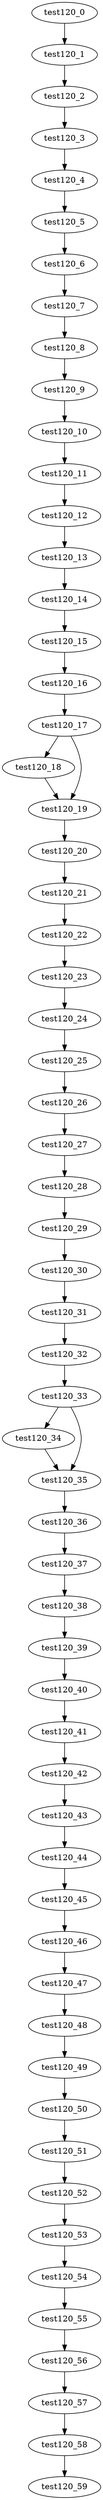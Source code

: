 digraph G {
test120_0->test120_1;
test120_1->test120_2;
test120_2->test120_3;
test120_3->test120_4;
test120_4->test120_5;
test120_5->test120_6;
test120_6->test120_7;
test120_7->test120_8;
test120_8->test120_9;
test120_9->test120_10;
test120_10->test120_11;
test120_11->test120_12;
test120_12->test120_13;
test120_13->test120_14;
test120_14->test120_15;
test120_15->test120_16;
test120_16->test120_17;
test120_17->test120_18;
test120_17->test120_19;
test120_18->test120_19;
test120_19->test120_20;
test120_20->test120_21;
test120_21->test120_22;
test120_22->test120_23;
test120_23->test120_24;
test120_24->test120_25;
test120_25->test120_26;
test120_26->test120_27;
test120_27->test120_28;
test120_28->test120_29;
test120_29->test120_30;
test120_30->test120_31;
test120_31->test120_32;
test120_32->test120_33;
test120_33->test120_34;
test120_33->test120_35;
test120_34->test120_35;
test120_35->test120_36;
test120_36->test120_37;
test120_37->test120_38;
test120_38->test120_39;
test120_39->test120_40;
test120_40->test120_41;
test120_41->test120_42;
test120_42->test120_43;
test120_43->test120_44;
test120_44->test120_45;
test120_45->test120_46;
test120_46->test120_47;
test120_47->test120_48;
test120_48->test120_49;
test120_49->test120_50;
test120_50->test120_51;
test120_51->test120_52;
test120_52->test120_53;
test120_53->test120_54;
test120_54->test120_55;
test120_55->test120_56;
test120_56->test120_57;
test120_57->test120_58;
test120_58->test120_59;

}
